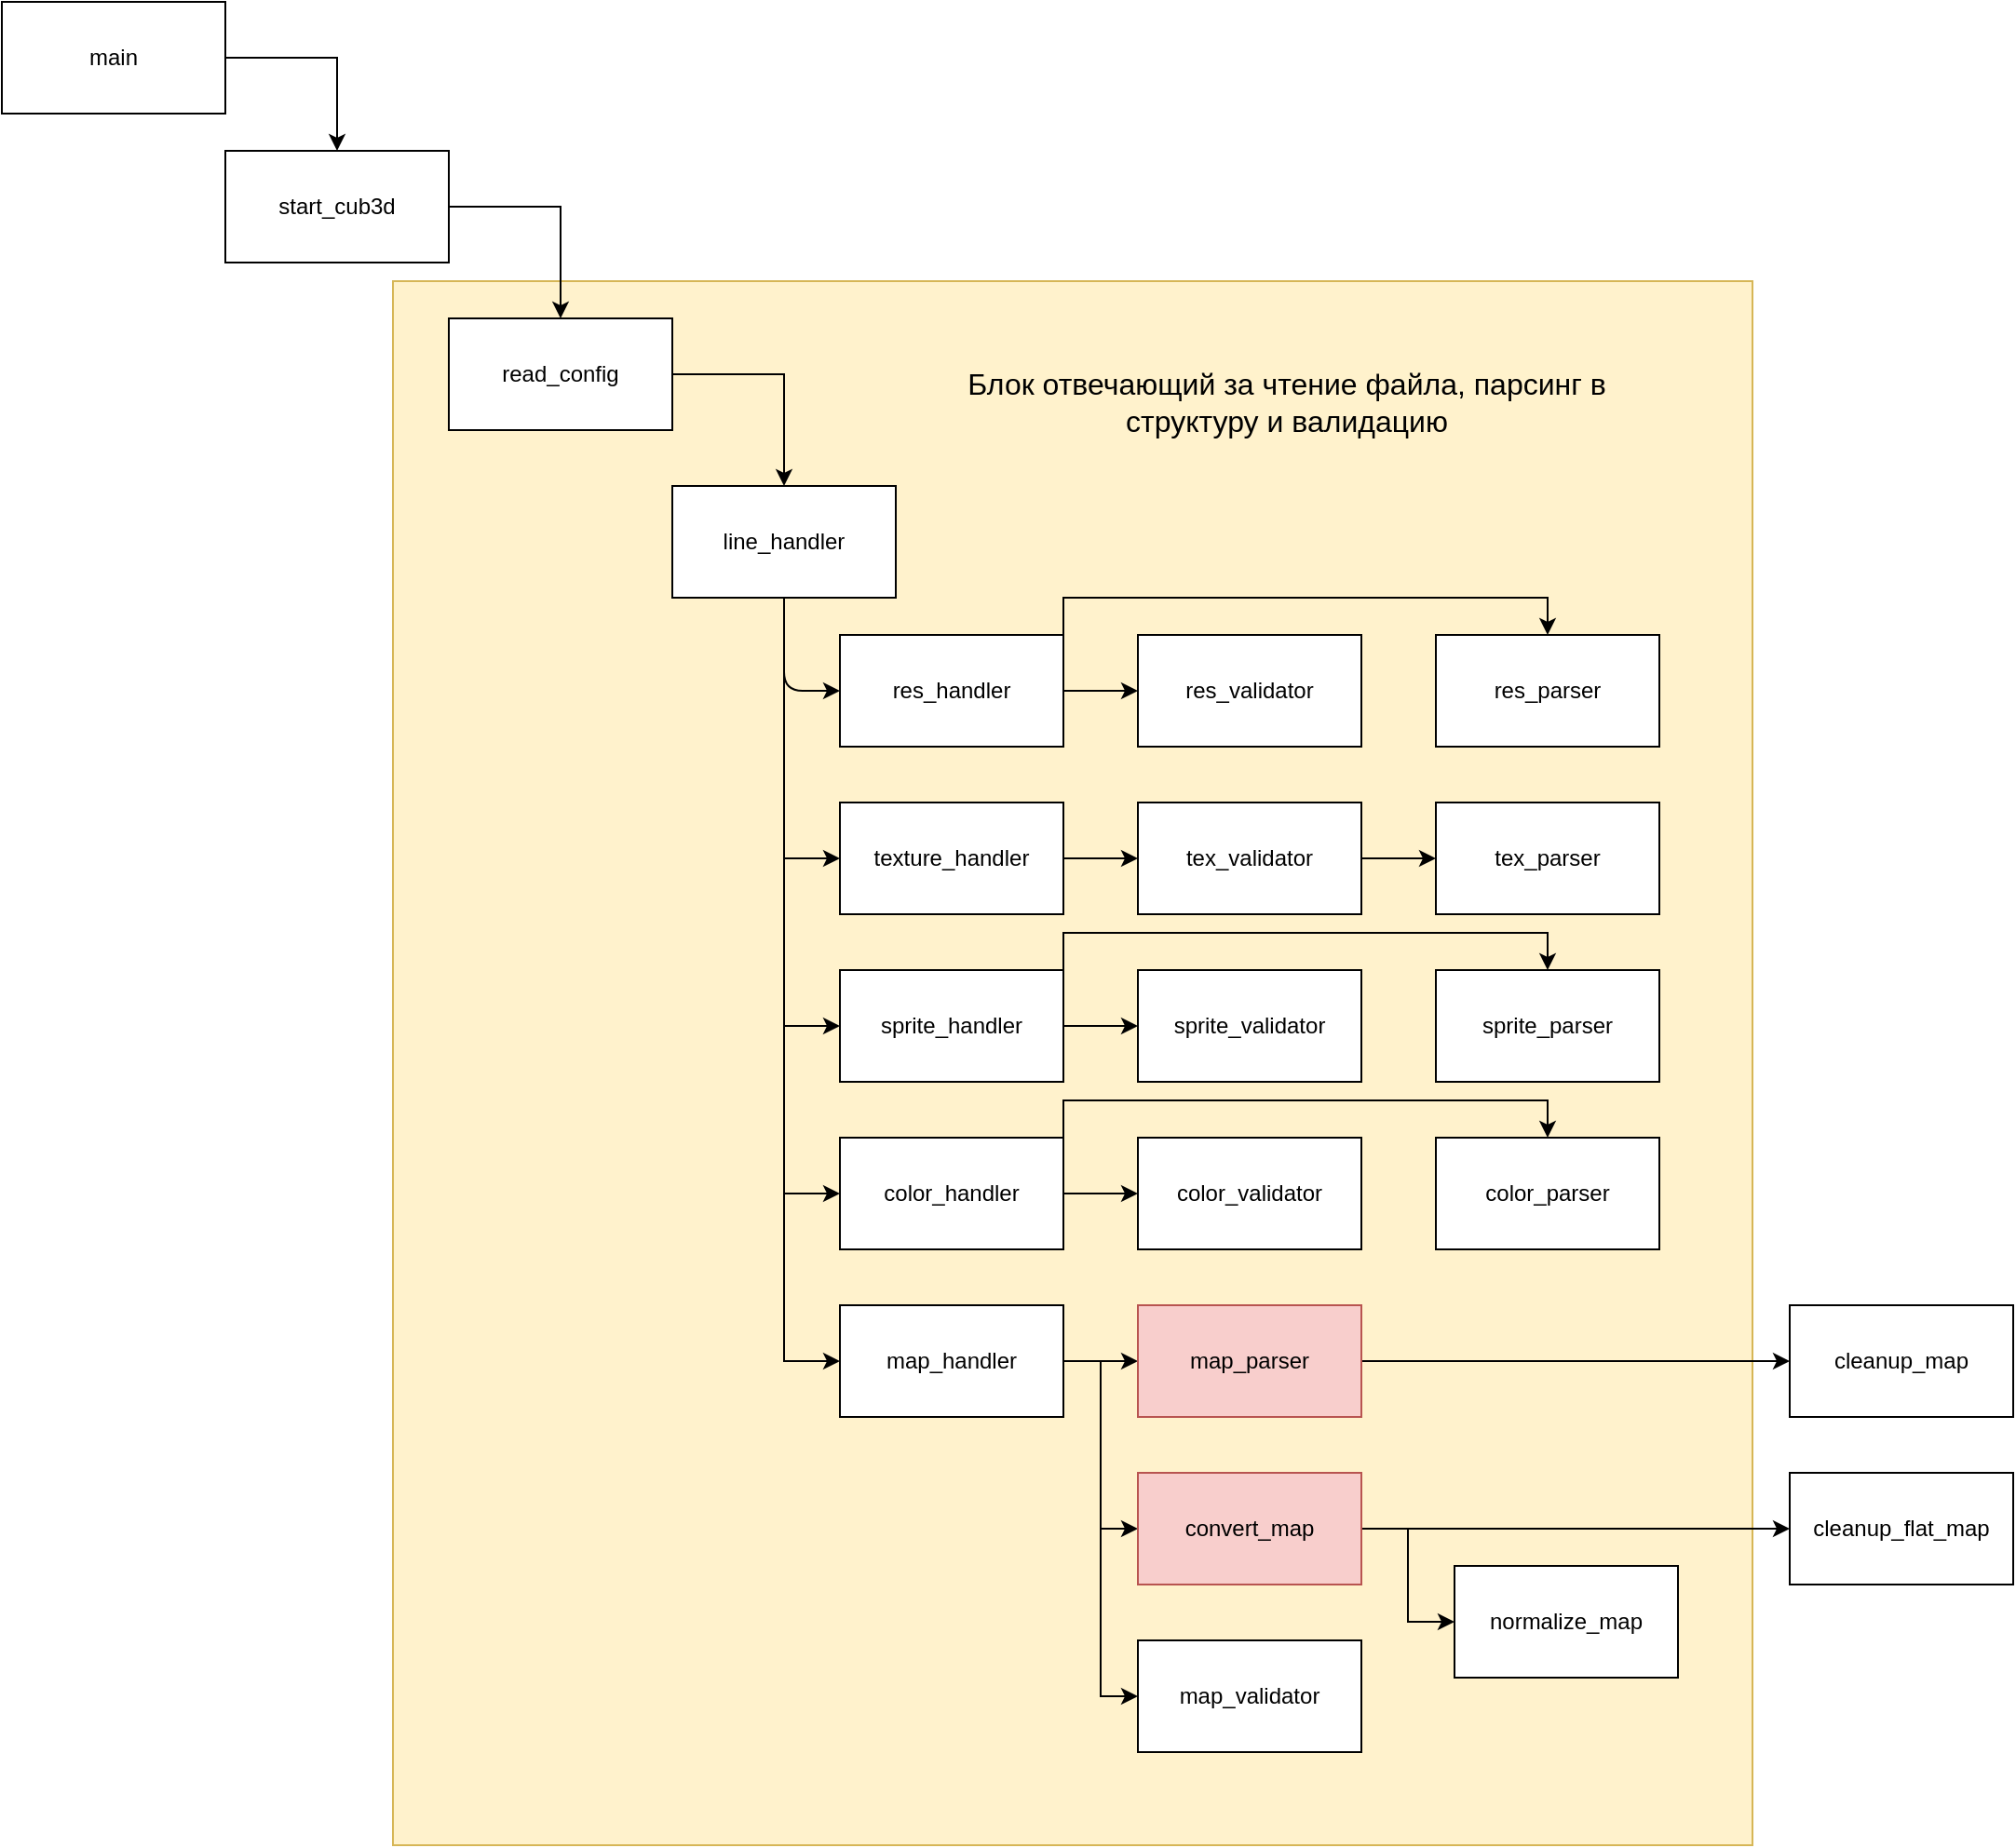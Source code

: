 <mxfile version="13.8.6" type="device"><diagram id="C5RBs43oDa-KdzZeNtuy" name="Page-1"><mxGraphModel dx="1350" dy="775" grid="1" gridSize="10" guides="1" tooltips="1" connect="1" arrows="1" fold="1" page="1" pageScale="1" pageWidth="827" pageHeight="1169" background="none" math="0" shadow="0"><root><mxCell id="WIyWlLk6GJQsqaUBKTNV-0"/><mxCell id="WIyWlLk6GJQsqaUBKTNV-1" parent="WIyWlLk6GJQsqaUBKTNV-0"/><mxCell id="b21pCmH-KF1PnkQn-l2D-20" value="" style="rounded=0;whiteSpace=wrap;html=1;fillColor=#fff2cc;strokeColor=#d6b656;shadow=0;glass=0;sketch=0;movable=0;" vertex="1" parent="WIyWlLk6GJQsqaUBKTNV-1"><mxGeometry x="260" y="200" width="730" height="840" as="geometry"/></mxCell><mxCell id="nngLqZrmPu9_v7ugj6ZZ-5" style="edgeStyle=orthogonalEdgeStyle;rounded=0;orthogonalLoop=1;jettySize=auto;html=1;exitX=1;exitY=0.5;exitDx=0;exitDy=0;entryX=0.5;entryY=0;entryDx=0;entryDy=0;" parent="WIyWlLk6GJQsqaUBKTNV-1" source="nngLqZrmPu9_v7ugj6ZZ-0" target="nngLqZrmPu9_v7ugj6ZZ-1" edge="1"><mxGeometry relative="1" as="geometry"/></mxCell><mxCell id="nngLqZrmPu9_v7ugj6ZZ-0" value="&lt;div&gt;main&lt;/div&gt;" style="rounded=0;whiteSpace=wrap;html=1;" parent="WIyWlLk6GJQsqaUBKTNV-1" vertex="1"><mxGeometry x="50" y="50" width="120" height="60" as="geometry"/></mxCell><mxCell id="nngLqZrmPu9_v7ugj6ZZ-6" style="edgeStyle=orthogonalEdgeStyle;rounded=0;orthogonalLoop=1;jettySize=auto;html=1;exitX=1;exitY=0.5;exitDx=0;exitDy=0;entryX=0.5;entryY=0;entryDx=0;entryDy=0;" parent="WIyWlLk6GJQsqaUBKTNV-1" source="nngLqZrmPu9_v7ugj6ZZ-1" target="nngLqZrmPu9_v7ugj6ZZ-2" edge="1"><mxGeometry relative="1" as="geometry"/></mxCell><mxCell id="nngLqZrmPu9_v7ugj6ZZ-1" value="&lt;div&gt;start_cub3d&lt;/div&gt;" style="rounded=0;whiteSpace=wrap;html=1;" parent="WIyWlLk6GJQsqaUBKTNV-1" vertex="1"><mxGeometry x="170" y="130" width="120" height="60" as="geometry"/></mxCell><mxCell id="nngLqZrmPu9_v7ugj6ZZ-7" style="edgeStyle=orthogonalEdgeStyle;rounded=0;orthogonalLoop=1;jettySize=auto;html=1;exitX=1;exitY=0.5;exitDx=0;exitDy=0;entryX=0.5;entryY=0;entryDx=0;entryDy=0;" parent="WIyWlLk6GJQsqaUBKTNV-1" source="nngLqZrmPu9_v7ugj6ZZ-2" target="nngLqZrmPu9_v7ugj6ZZ-3" edge="1"><mxGeometry relative="1" as="geometry"/></mxCell><mxCell id="nngLqZrmPu9_v7ugj6ZZ-2" value="&lt;div&gt;read_config&lt;/div&gt;" style="rounded=0;whiteSpace=wrap;html=1;" parent="WIyWlLk6GJQsqaUBKTNV-1" vertex="1"><mxGeometry x="290" y="220" width="120" height="60" as="geometry"/></mxCell><mxCell id="nngLqZrmPu9_v7ugj6ZZ-14" style="edgeStyle=orthogonalEdgeStyle;rounded=0;orthogonalLoop=1;jettySize=auto;html=1;exitX=0.5;exitY=1;exitDx=0;exitDy=0;entryX=0;entryY=0.5;entryDx=0;entryDy=0;" parent="WIyWlLk6GJQsqaUBKTNV-1" source="nngLqZrmPu9_v7ugj6ZZ-3" target="nngLqZrmPu9_v7ugj6ZZ-9" edge="1"><mxGeometry relative="1" as="geometry"/></mxCell><mxCell id="nngLqZrmPu9_v7ugj6ZZ-15" style="edgeStyle=orthogonalEdgeStyle;rounded=0;orthogonalLoop=1;jettySize=auto;html=1;exitX=0.5;exitY=1;exitDx=0;exitDy=0;entryX=0;entryY=0.5;entryDx=0;entryDy=0;" parent="WIyWlLk6GJQsqaUBKTNV-1" source="nngLqZrmPu9_v7ugj6ZZ-3" target="nngLqZrmPu9_v7ugj6ZZ-10" edge="1"><mxGeometry relative="1" as="geometry"/></mxCell><mxCell id="nngLqZrmPu9_v7ugj6ZZ-16" style="edgeStyle=orthogonalEdgeStyle;rounded=0;orthogonalLoop=1;jettySize=auto;html=1;exitX=0.5;exitY=1;exitDx=0;exitDy=0;entryX=0;entryY=0.5;entryDx=0;entryDy=0;" parent="WIyWlLk6GJQsqaUBKTNV-1" source="nngLqZrmPu9_v7ugj6ZZ-3" target="nngLqZrmPu9_v7ugj6ZZ-11" edge="1"><mxGeometry relative="1" as="geometry"/></mxCell><mxCell id="nngLqZrmPu9_v7ugj6ZZ-17" style="edgeStyle=orthogonalEdgeStyle;rounded=0;orthogonalLoop=1;jettySize=auto;html=1;exitX=0.5;exitY=1;exitDx=0;exitDy=0;entryX=0;entryY=0.5;entryDx=0;entryDy=0;" parent="WIyWlLk6GJQsqaUBKTNV-1" source="nngLqZrmPu9_v7ugj6ZZ-3" target="nngLqZrmPu9_v7ugj6ZZ-12" edge="1"><mxGeometry relative="1" as="geometry"/></mxCell><mxCell id="nngLqZrmPu9_v7ugj6ZZ-3" value="line_handler" style="rounded=0;whiteSpace=wrap;html=1;" parent="WIyWlLk6GJQsqaUBKTNV-1" vertex="1"><mxGeometry x="410" y="310" width="120" height="60" as="geometry"/></mxCell><mxCell id="nngLqZrmPu9_v7ugj6ZZ-8" value="res_handler" style="rounded=0;whiteSpace=wrap;html=1;" parent="WIyWlLk6GJQsqaUBKTNV-1" vertex="1"><mxGeometry x="500" y="390" width="120" height="60" as="geometry"/></mxCell><mxCell id="nngLqZrmPu9_v7ugj6ZZ-26" style="edgeStyle=orthogonalEdgeStyle;rounded=0;orthogonalLoop=1;jettySize=auto;html=1;exitX=1;exitY=0.5;exitDx=0;exitDy=0;entryX=0;entryY=0.5;entryDx=0;entryDy=0;" parent="WIyWlLk6GJQsqaUBKTNV-1" source="nngLqZrmPu9_v7ugj6ZZ-9" target="nngLqZrmPu9_v7ugj6ZZ-23" edge="1"><mxGeometry relative="1" as="geometry"/></mxCell><mxCell id="nngLqZrmPu9_v7ugj6ZZ-9" value="texture_handler" style="rounded=0;whiteSpace=wrap;html=1;" parent="WIyWlLk6GJQsqaUBKTNV-1" vertex="1"><mxGeometry x="500" y="480" width="120" height="60" as="geometry"/></mxCell><mxCell id="b21pCmH-KF1PnkQn-l2D-3" style="edgeStyle=orthogonalEdgeStyle;rounded=0;orthogonalLoop=1;jettySize=auto;html=1;exitX=1;exitY=0.5;exitDx=0;exitDy=0;entryX=0;entryY=0.5;entryDx=0;entryDy=0;" edge="1" parent="WIyWlLk6GJQsqaUBKTNV-1" source="nngLqZrmPu9_v7ugj6ZZ-10" target="b21pCmH-KF1PnkQn-l2D-0"><mxGeometry relative="1" as="geometry"/></mxCell><mxCell id="nngLqZrmPu9_v7ugj6ZZ-10" value="sprite_handler" style="rounded=0;whiteSpace=wrap;html=1;" parent="WIyWlLk6GJQsqaUBKTNV-1" vertex="1"><mxGeometry x="500" y="570" width="120" height="60" as="geometry"/></mxCell><mxCell id="b21pCmH-KF1PnkQn-l2D-9" style="edgeStyle=orthogonalEdgeStyle;rounded=0;orthogonalLoop=1;jettySize=auto;html=1;exitX=1;exitY=0.5;exitDx=0;exitDy=0;entryX=0;entryY=0.5;entryDx=0;entryDy=0;" edge="1" parent="WIyWlLk6GJQsqaUBKTNV-1" source="nngLqZrmPu9_v7ugj6ZZ-11" target="b21pCmH-KF1PnkQn-l2D-6"><mxGeometry relative="1" as="geometry"/></mxCell><mxCell id="b21pCmH-KF1PnkQn-l2D-12" style="edgeStyle=orthogonalEdgeStyle;rounded=0;orthogonalLoop=1;jettySize=auto;html=1;exitX=1;exitY=0.5;exitDx=0;exitDy=0;entryX=0.5;entryY=0;entryDx=0;entryDy=0;" edge="1" parent="WIyWlLk6GJQsqaUBKTNV-1" source="nngLqZrmPu9_v7ugj6ZZ-11" target="b21pCmH-KF1PnkQn-l2D-7"><mxGeometry relative="1" as="geometry"><Array as="points"><mxPoint x="620" y="640"/><mxPoint x="880" y="640"/></Array></mxGeometry></mxCell><mxCell id="nngLqZrmPu9_v7ugj6ZZ-11" value="color_handler" style="rounded=0;whiteSpace=wrap;html=1;" parent="WIyWlLk6GJQsqaUBKTNV-1" vertex="1"><mxGeometry x="500" y="660" width="120" height="60" as="geometry"/></mxCell><mxCell id="b21pCmH-KF1PnkQn-l2D-17" style="edgeStyle=orthogonalEdgeStyle;rounded=0;orthogonalLoop=1;jettySize=auto;html=1;exitX=1;exitY=0.5;exitDx=0;exitDy=0;entryX=0;entryY=0.5;entryDx=0;entryDy=0;" edge="1" parent="WIyWlLk6GJQsqaUBKTNV-1" source="nngLqZrmPu9_v7ugj6ZZ-12" target="b21pCmH-KF1PnkQn-l2D-13"><mxGeometry relative="1" as="geometry"/></mxCell><mxCell id="b21pCmH-KF1PnkQn-l2D-18" style="edgeStyle=orthogonalEdgeStyle;rounded=0;orthogonalLoop=1;jettySize=auto;html=1;exitX=1;exitY=0.5;exitDx=0;exitDy=0;entryX=0;entryY=0.5;entryDx=0;entryDy=0;" edge="1" parent="WIyWlLk6GJQsqaUBKTNV-1" source="nngLqZrmPu9_v7ugj6ZZ-12" target="b21pCmH-KF1PnkQn-l2D-14"><mxGeometry relative="1" as="geometry"/></mxCell><mxCell id="b21pCmH-KF1PnkQn-l2D-19" style="edgeStyle=orthogonalEdgeStyle;rounded=0;orthogonalLoop=1;jettySize=auto;html=1;exitX=1;exitY=0.5;exitDx=0;exitDy=0;entryX=0;entryY=0.5;entryDx=0;entryDy=0;" edge="1" parent="WIyWlLk6GJQsqaUBKTNV-1" source="nngLqZrmPu9_v7ugj6ZZ-12" target="b21pCmH-KF1PnkQn-l2D-15"><mxGeometry relative="1" as="geometry"/></mxCell><mxCell id="nngLqZrmPu9_v7ugj6ZZ-12" value="&lt;div&gt;map_handler&lt;/div&gt;" style="rounded=0;whiteSpace=wrap;html=1;" parent="WIyWlLk6GJQsqaUBKTNV-1" vertex="1"><mxGeometry x="500" y="750" width="120" height="60" as="geometry"/></mxCell><mxCell id="nngLqZrmPu9_v7ugj6ZZ-13" value="" style="endArrow=classic;html=1;exitX=0.5;exitY=1;exitDx=0;exitDy=0;entryX=0;entryY=0.5;entryDx=0;entryDy=0;" parent="WIyWlLk6GJQsqaUBKTNV-1" source="nngLqZrmPu9_v7ugj6ZZ-3" target="nngLqZrmPu9_v7ugj6ZZ-8" edge="1"><mxGeometry width="50" height="50" relative="1" as="geometry"><mxPoint x="490" y="540" as="sourcePoint"/><mxPoint x="540" y="490" as="targetPoint"/><Array as="points"><mxPoint x="470" y="420"/></Array></mxGeometry></mxCell><mxCell id="nngLqZrmPu9_v7ugj6ZZ-22" style="edgeStyle=orthogonalEdgeStyle;rounded=0;orthogonalLoop=1;jettySize=auto;html=1;exitX=1;exitY=0.5;exitDx=0;exitDy=0;entryX=0.5;entryY=0;entryDx=0;entryDy=0;" parent="WIyWlLk6GJQsqaUBKTNV-1" source="nngLqZrmPu9_v7ugj6ZZ-8" target="nngLqZrmPu9_v7ugj6ZZ-19" edge="1"><mxGeometry relative="1" as="geometry"><Array as="points"><mxPoint x="620" y="370"/><mxPoint x="880" y="370"/></Array></mxGeometry></mxCell><mxCell id="nngLqZrmPu9_v7ugj6ZZ-18" value="res_validator" style="rounded=0;whiteSpace=wrap;html=1;" parent="WIyWlLk6GJQsqaUBKTNV-1" vertex="1"><mxGeometry x="660" y="390" width="120" height="60" as="geometry"/></mxCell><mxCell id="nngLqZrmPu9_v7ugj6ZZ-19" value="res_parser" style="rounded=0;whiteSpace=wrap;html=1;" parent="WIyWlLk6GJQsqaUBKTNV-1" vertex="1"><mxGeometry x="820" y="390" width="120" height="60" as="geometry"/></mxCell><mxCell id="nngLqZrmPu9_v7ugj6ZZ-20" value="" style="endArrow=classic;html=1;exitX=1;exitY=0.5;exitDx=0;exitDy=0;entryX=0;entryY=0.5;entryDx=0;entryDy=0;" parent="WIyWlLk6GJQsqaUBKTNV-1" source="nngLqZrmPu9_v7ugj6ZZ-8" target="nngLqZrmPu9_v7ugj6ZZ-18" edge="1"><mxGeometry width="50" height="50" relative="1" as="geometry"><mxPoint x="800" y="540" as="sourcePoint"/><mxPoint x="850" y="490" as="targetPoint"/></mxGeometry></mxCell><mxCell id="nngLqZrmPu9_v7ugj6ZZ-27" style="edgeStyle=orthogonalEdgeStyle;rounded=0;orthogonalLoop=1;jettySize=auto;html=1;exitX=1;exitY=0.5;exitDx=0;exitDy=0;entryX=0;entryY=0.5;entryDx=0;entryDy=0;" parent="WIyWlLk6GJQsqaUBKTNV-1" source="nngLqZrmPu9_v7ugj6ZZ-23" target="nngLqZrmPu9_v7ugj6ZZ-24" edge="1"><mxGeometry relative="1" as="geometry"/></mxCell><mxCell id="nngLqZrmPu9_v7ugj6ZZ-23" value="tex_validator" style="rounded=0;whiteSpace=wrap;html=1;" parent="WIyWlLk6GJQsqaUBKTNV-1" vertex="1"><mxGeometry x="660" y="480" width="120" height="60" as="geometry"/></mxCell><mxCell id="nngLqZrmPu9_v7ugj6ZZ-24" value="tex_parser" style="rounded=0;whiteSpace=wrap;html=1;" parent="WIyWlLk6GJQsqaUBKTNV-1" vertex="1"><mxGeometry x="820" y="480" width="120" height="60" as="geometry"/></mxCell><mxCell id="b21pCmH-KF1PnkQn-l2D-1" value="sprite_parser" style="rounded=0;whiteSpace=wrap;html=1;" vertex="1" parent="WIyWlLk6GJQsqaUBKTNV-1"><mxGeometry x="820" y="570" width="120" height="60" as="geometry"/></mxCell><mxCell id="b21pCmH-KF1PnkQn-l2D-0" value="sprite_validator" style="rounded=0;whiteSpace=wrap;html=1;" vertex="1" parent="WIyWlLk6GJQsqaUBKTNV-1"><mxGeometry x="660" y="570" width="120" height="60" as="geometry"/></mxCell><mxCell id="b21pCmH-KF1PnkQn-l2D-5" style="edgeStyle=orthogonalEdgeStyle;rounded=0;orthogonalLoop=1;jettySize=auto;html=1;exitX=1;exitY=0.5;exitDx=0;exitDy=0;entryX=0.5;entryY=0;entryDx=0;entryDy=0;" edge="1" parent="WIyWlLk6GJQsqaUBKTNV-1" source="nngLqZrmPu9_v7ugj6ZZ-10" target="b21pCmH-KF1PnkQn-l2D-1"><mxGeometry relative="1" as="geometry"><mxPoint x="620" y="600" as="sourcePoint"/><mxPoint x="880" y="570" as="targetPoint"/><Array as="points"><mxPoint x="620" y="550"/><mxPoint x="880" y="550"/></Array></mxGeometry></mxCell><mxCell id="b21pCmH-KF1PnkQn-l2D-6" value="color_validator" style="rounded=0;whiteSpace=wrap;html=1;" vertex="1" parent="WIyWlLk6GJQsqaUBKTNV-1"><mxGeometry x="660" y="660" width="120" height="60" as="geometry"/></mxCell><mxCell id="b21pCmH-KF1PnkQn-l2D-7" value="color_parser" style="rounded=0;whiteSpace=wrap;html=1;" vertex="1" parent="WIyWlLk6GJQsqaUBKTNV-1"><mxGeometry x="820" y="660" width="120" height="60" as="geometry"/></mxCell><mxCell id="b21pCmH-KF1PnkQn-l2D-24" style="edgeStyle=orthogonalEdgeStyle;rounded=0;orthogonalLoop=1;jettySize=auto;html=1;exitX=1;exitY=0.5;exitDx=0;exitDy=0;entryX=0;entryY=0.5;entryDx=0;entryDy=0;" edge="1" parent="WIyWlLk6GJQsqaUBKTNV-1" source="b21pCmH-KF1PnkQn-l2D-13" target="b21pCmH-KF1PnkQn-l2D-22"><mxGeometry relative="1" as="geometry"/></mxCell><mxCell id="b21pCmH-KF1PnkQn-l2D-13" value="map_parser" style="rounded=0;whiteSpace=wrap;html=1;fillColor=#f8cecc;strokeColor=#b85450;" vertex="1" parent="WIyWlLk6GJQsqaUBKTNV-1"><mxGeometry x="660" y="750" width="120" height="60" as="geometry"/></mxCell><mxCell id="b21pCmH-KF1PnkQn-l2D-27" style="edgeStyle=orthogonalEdgeStyle;rounded=0;orthogonalLoop=1;jettySize=auto;html=1;exitX=1;exitY=0.5;exitDx=0;exitDy=0;entryX=0;entryY=0.5;entryDx=0;entryDy=0;" edge="1" parent="WIyWlLk6GJQsqaUBKTNV-1" source="b21pCmH-KF1PnkQn-l2D-14" target="b21pCmH-KF1PnkQn-l2D-25"><mxGeometry relative="1" as="geometry"/></mxCell><mxCell id="b21pCmH-KF1PnkQn-l2D-30" style="edgeStyle=orthogonalEdgeStyle;rounded=0;orthogonalLoop=1;jettySize=auto;html=1;exitX=1;exitY=0.5;exitDx=0;exitDy=0;entryX=0;entryY=0.5;entryDx=0;entryDy=0;" edge="1" parent="WIyWlLk6GJQsqaUBKTNV-1" source="b21pCmH-KF1PnkQn-l2D-14" target="b21pCmH-KF1PnkQn-l2D-28"><mxGeometry relative="1" as="geometry"/></mxCell><mxCell id="b21pCmH-KF1PnkQn-l2D-14" value="&lt;div&gt;convert_map&lt;/div&gt;" style="rounded=0;whiteSpace=wrap;html=1;fillColor=#f8cecc;strokeColor=#b85450;" vertex="1" parent="WIyWlLk6GJQsqaUBKTNV-1"><mxGeometry x="660" y="840" width="120" height="60" as="geometry"/></mxCell><mxCell id="b21pCmH-KF1PnkQn-l2D-15" value="map_validator" style="rounded=0;whiteSpace=wrap;html=1;" vertex="1" parent="WIyWlLk6GJQsqaUBKTNV-1"><mxGeometry x="660" y="930" width="120" height="60" as="geometry"/></mxCell><mxCell id="b21pCmH-KF1PnkQn-l2D-21" value="&lt;font style=&quot;font-size: 16px&quot;&gt;Блок отвечающий за чтение файла, парсинг в структуру и валидацию&lt;br&gt;&lt;/font&gt;" style="text;html=1;strokeColor=none;fillColor=none;align=center;verticalAlign=middle;whiteSpace=wrap;rounded=0;movable=0;" vertex="1" parent="WIyWlLk6GJQsqaUBKTNV-1"><mxGeometry x="540" y="210" width="400" height="110" as="geometry"/></mxCell><mxCell id="b21pCmH-KF1PnkQn-l2D-22" value="&lt;div&gt;cleanup_map&lt;/div&gt;" style="rounded=0;whiteSpace=wrap;html=1;" vertex="1" parent="WIyWlLk6GJQsqaUBKTNV-1"><mxGeometry x="1010" y="750" width="120" height="60" as="geometry"/></mxCell><mxCell id="b21pCmH-KF1PnkQn-l2D-25" value="&lt;div&gt;cleanup_flat_map&lt;/div&gt;" style="rounded=0;whiteSpace=wrap;html=1;" vertex="1" parent="WIyWlLk6GJQsqaUBKTNV-1"><mxGeometry x="1010" y="840" width="120" height="60" as="geometry"/></mxCell><mxCell id="b21pCmH-KF1PnkQn-l2D-28" value="normalize_map" style="rounded=0;whiteSpace=wrap;html=1;shadow=0;glass=0;sketch=0;" vertex="1" parent="WIyWlLk6GJQsqaUBKTNV-1"><mxGeometry x="830" y="890" width="120" height="60" as="geometry"/></mxCell></root></mxGraphModel></diagram></mxfile>